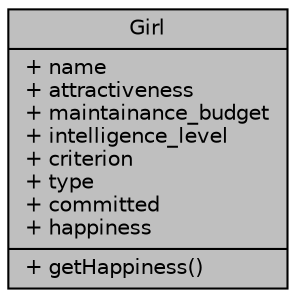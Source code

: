 digraph "Girl"
{
  edge [fontname="Helvetica",fontsize="10",labelfontname="Helvetica",labelfontsize="10"];
  node [fontname="Helvetica",fontsize="10",shape=record];
  Node1 [label="{Girl\n|+ name\l+ attractiveness\l+ maintainance_budget\l+ intelligence_level\l+ criterion\l+ type\l+ committed\l+ happiness\l|+ getHappiness()\l}",height=0.2,width=0.4,color="black", fillcolor="grey75", style="filled", fontcolor="black"];
}
